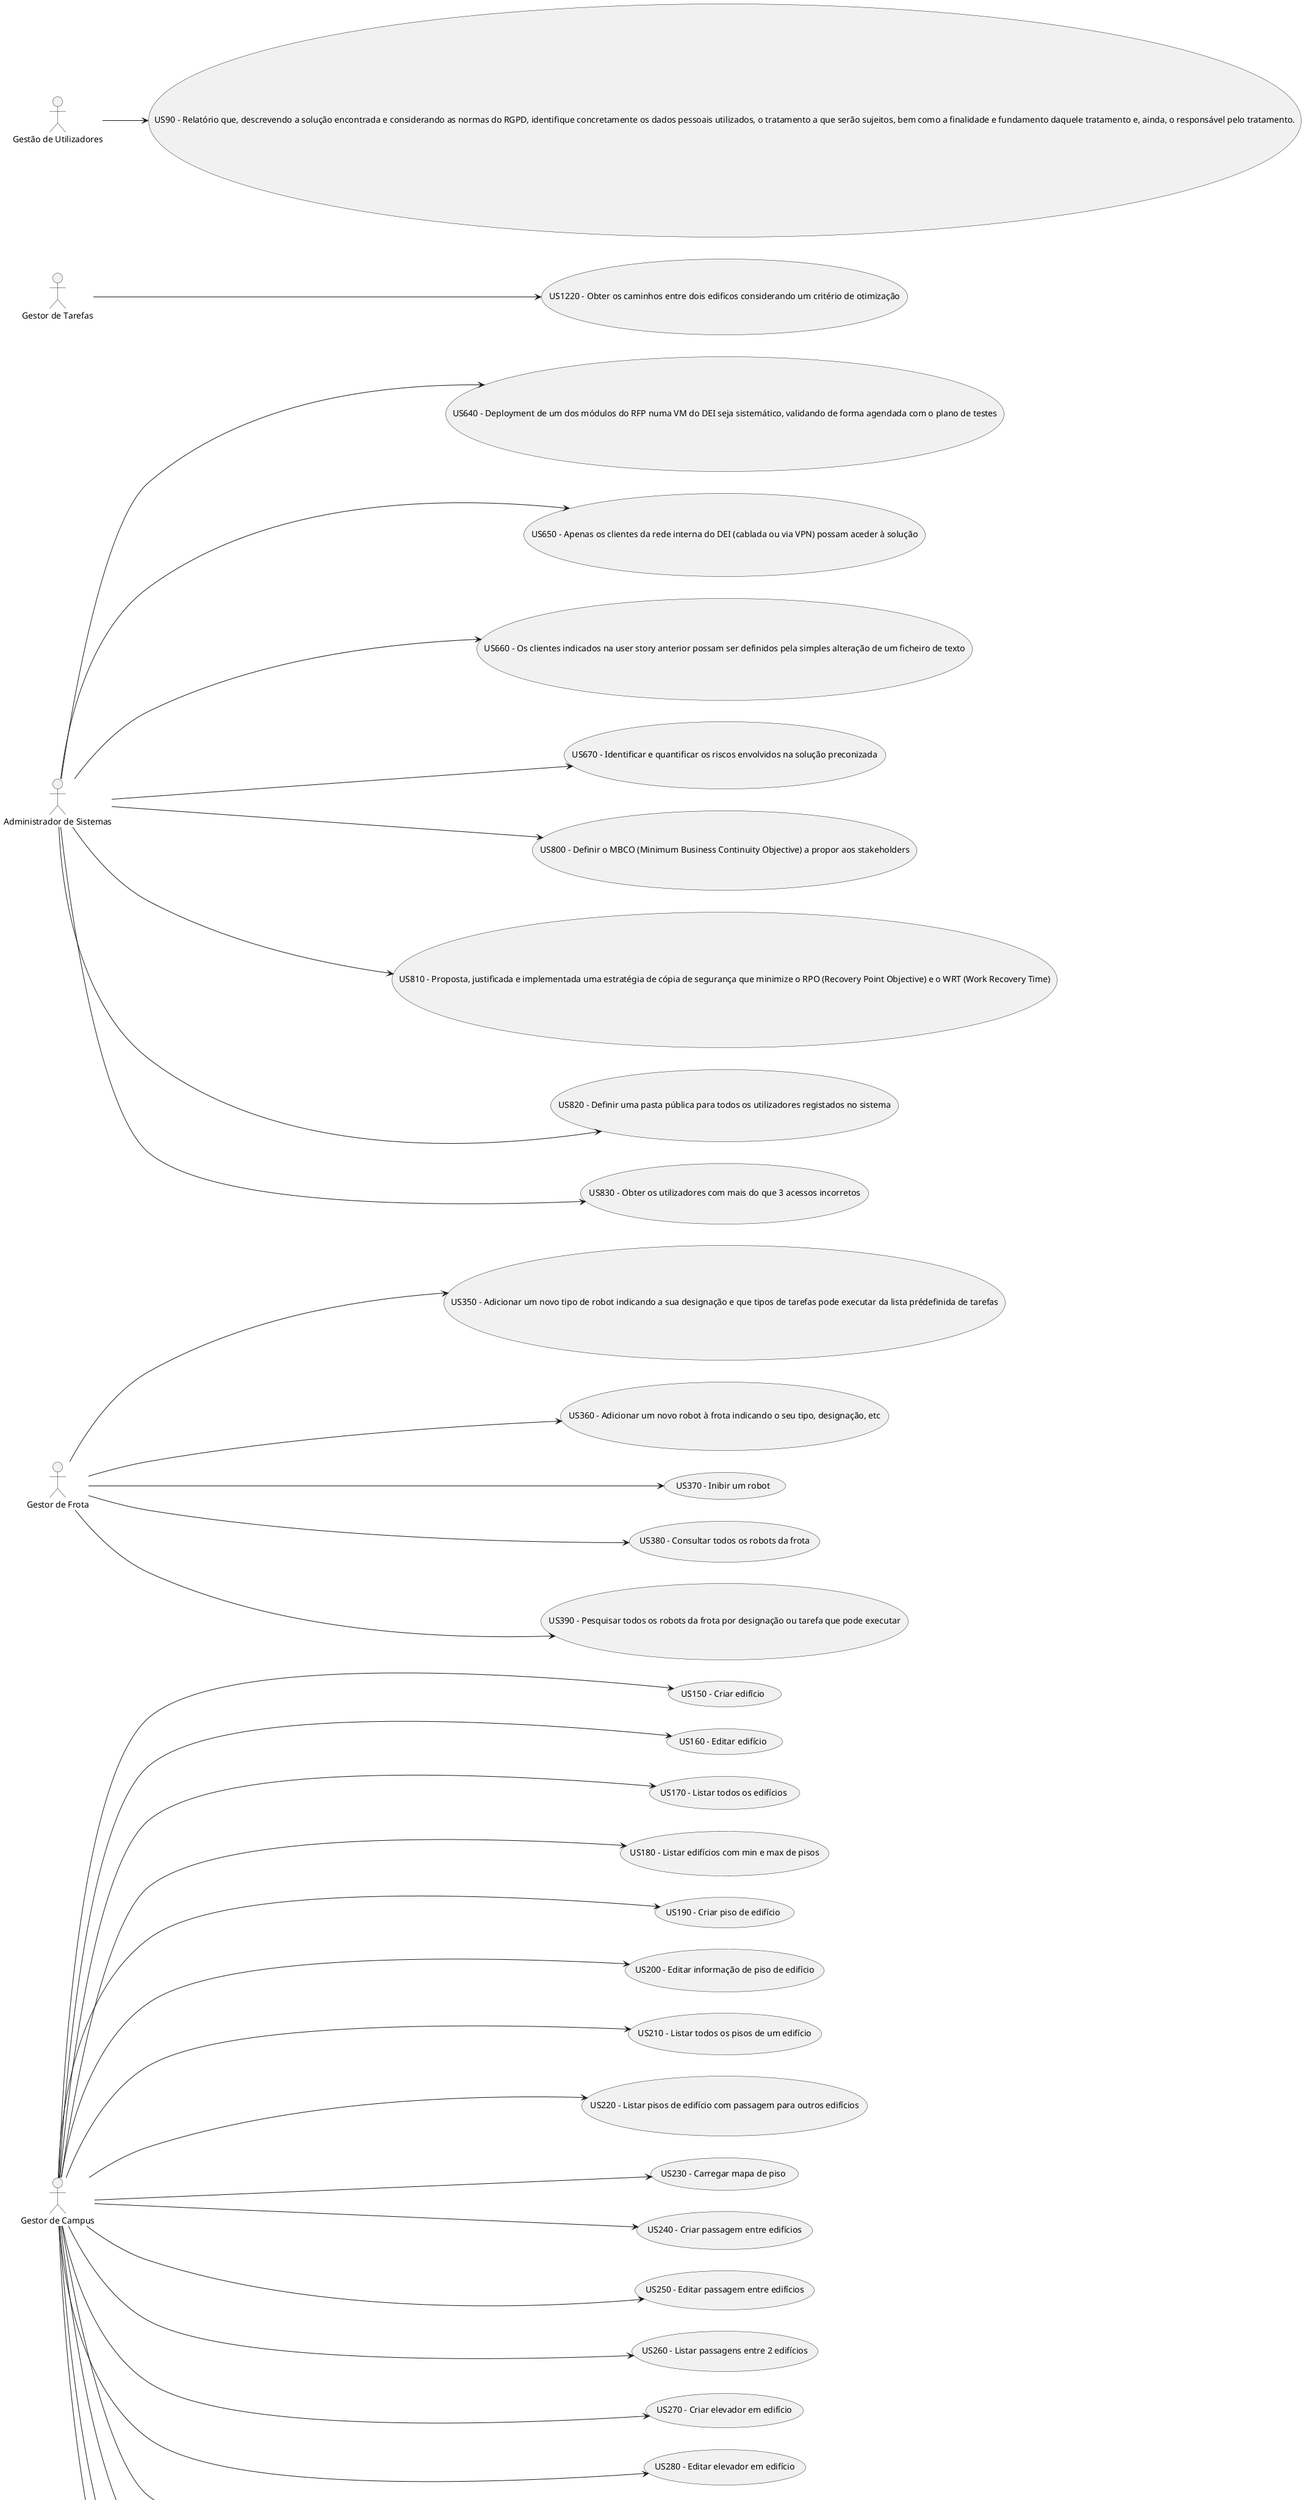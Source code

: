 @startuml

usecase US150 as "US150 - Criar edifício"
usecase US160 as "US160 - Editar edifício"
usecase US170 as "US170 - Listar todos os edifícios"
usecase US180 as "US180 - Listar edifícios com min e max de pisos"
usecase US190 as "US190 - Criar piso de edifício"
usecase US200 as "US200 - Editar informação de piso de edifício"
usecase US210 as "US210 - Listar todos os pisos de um edifício"
usecase US220 as "US220 - Listar pisos de edifício com passagem para outros edifícios"
usecase US230 as "US230 - Carregar mapa de piso"
usecase US240 as "US240 - Criar passagem entre edifícios"
usecase US250 as "US250 - Editar passagem entre edifícios"
usecase US260 as "US260 - Listar passagens entre 2 edifícios"
usecase US270 as "US270 - Criar elevador em edifício"
usecase US280 as "US280 - Editar elevador em edifício"
usecase US290 as "US290 - Listar elevadores em edifício"
usecase US300 as "US300 - Listar pisos de edifício servidos por elevador"
usecase US310 as "US310 - Criar sala de piso de edifício"
usecase US350 as "US350 - Adicionar um novo tipo de robot indicando a sua designação e que tipos de tarefas pode executar da lista prédefinida de tarefas"
usecase US360 as "US360 - Adicionar um novo robot à frota indicando o seu tipo, designação, etc"
usecase US370 as "US370 - Inibir um robot"
usecase US380 as "US380 - Consultar todos os robots da frota"
usecase US390 as "US390 - Pesquisar todos os robots da frota por designação ou tarefa que pode executar"
usecase US640 as "US640 - Deployment de um dos módulos do RFP numa VM do DEI seja sistemático, validando de forma agendada com o plano de testes"
usecase US650 as "US650 - Apenas os clientes da rede interna do DEI (cablada ou via VPN) possam aceder à solução"
usecase US660 as "US660 - Os clientes indicados na user story anterior possam ser definidos pela simples alteração de um ficheiro de texto"
usecase US670 as "US670 - Identificar e quantificar os riscos envolvidos na solução preconizada"
usecase US800 as "US800 - Definir o MBCO (Minimum Business Continuity Objective) a propor aos stakeholders"
usecase US810 as "US810 - Proposta, justificada e implementada uma estratégia de cópia de segurança que minimize o RPO (Recovery Point Objective) e o WRT (Work Recovery Time)"
usecase US820 as "US820 - Definir uma pasta pública para todos os utilizadores registados no sistema"
usecase US830 as "US830 - Obter os utilizadores com mais do que 3 acessos incorretos"
usecase US130 as "US130 - Upload do mapa do campus considerando edifícios e ligações interiores entre os mesmos para ser utilizado pelos robots"
usecase US1220 as "US1220 - Obter os caminhos entre dois edificos considerando um critério de otimização"
usecase US90 as "US90 - Relatório que, descrevendo a solução encontrada e considerando as normas do RGPD, identifique concretamente os dados pessoais utilizados, o tratamento a que serão sujeitos, bem como a finalidade e fundamento daquele tratamento e, ainda, o responsável pelo tratamento."

actor "Gestor de Campus" as GC
actor "Gestor de Frota" as GF
actor "Gestor de Tarefas" as GT
actor "Gestão de Utilizadores" as GU
actor "Administrador de Sistemas" as AdS

left to right direction

GC --> (US150)
GC --> (US160)
GC --> (US170)
GC --> (US180)
GC --> (US190)
GC --> (US200)
GC --> (US210)
GC --> (US220)
GC --> (US230)
GC --> (US240)
GC --> (US250)
GC --> (US260)
GC --> (US270)
GC --> (US280)
GC --> (US290)
GC --> (US300)
GC --> (US310)
GC --> (US130)

GF --> (US350)
GF --> (US360)
GF --> (US370)
GF --> (US380)
GF --> (US390)

GT --> (US1220)

GU --> (US90)

AdS --> (US640) 
AdS --> (US650)
AdS --> (US660)
AdS --> (US670)
AdS --> (US800)
AdS --> (US810)
AdS --> (US820)
AdS --> (US830)

@enduml